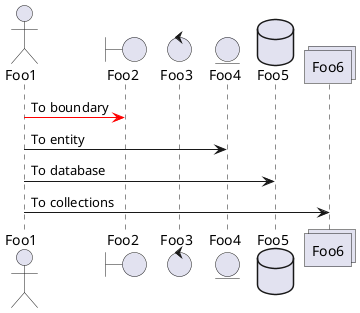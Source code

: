 @startuml
actor Foo1
boundary Foo2
control Foo3
entity Foo4
database Foo5
collections Foo6
Foo1 -[#red]> Foo2 : To boundary
Foo1 -> Foo4 : To entity
Foo1 -> Foo5 : To database
Foo1 -> Foo6 : To collections
@enduml